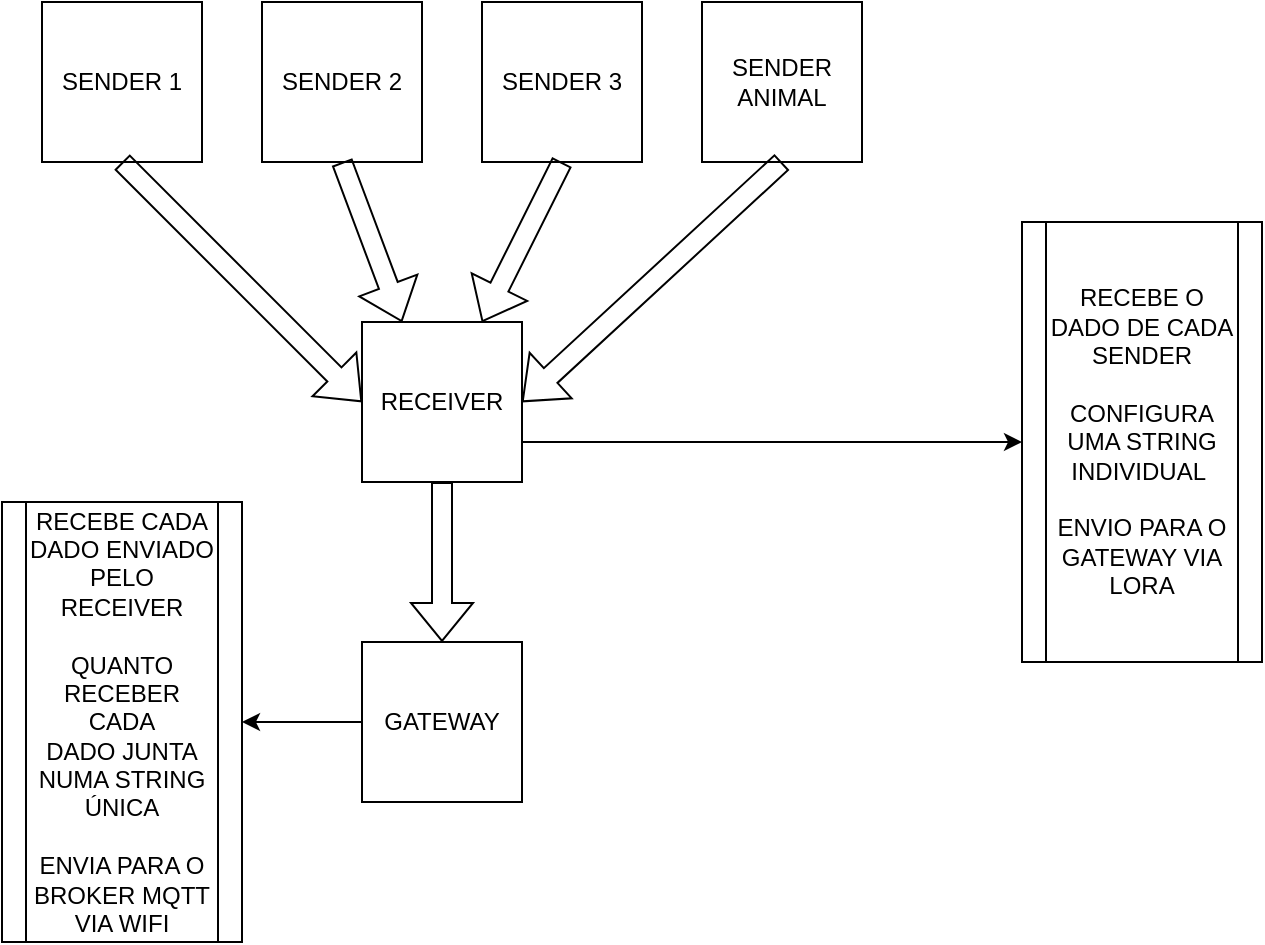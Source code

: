 <mxfile version="24.8.3">
  <diagram name="Página-1" id="QOpxTufv3usNSbVPgcsH">
    <mxGraphModel dx="1009" dy="586" grid="1" gridSize="10" guides="1" tooltips="1" connect="1" arrows="1" fold="1" page="1" pageScale="1" pageWidth="827" pageHeight="1169" math="0" shadow="0">
      <root>
        <mxCell id="0" />
        <mxCell id="1" parent="0" />
        <mxCell id="vW3I8cVeebGqOr11pYuI-1" value="SENDER 1" style="whiteSpace=wrap;html=1;aspect=fixed;" vertex="1" parent="1">
          <mxGeometry x="40" y="80" width="80" height="80" as="geometry" />
        </mxCell>
        <mxCell id="vW3I8cVeebGqOr11pYuI-2" value="SENDER 2" style="whiteSpace=wrap;html=1;aspect=fixed;" vertex="1" parent="1">
          <mxGeometry x="150" y="80" width="80" height="80" as="geometry" />
        </mxCell>
        <mxCell id="vW3I8cVeebGqOr11pYuI-3" value="SENDER 3" style="whiteSpace=wrap;html=1;aspect=fixed;" vertex="1" parent="1">
          <mxGeometry x="260" y="80" width="80" height="80" as="geometry" />
        </mxCell>
        <mxCell id="vW3I8cVeebGqOr11pYuI-4" value="SENDER ANIMAL" style="whiteSpace=wrap;html=1;aspect=fixed;" vertex="1" parent="1">
          <mxGeometry x="370" y="80" width="80" height="80" as="geometry" />
        </mxCell>
        <mxCell id="vW3I8cVeebGqOr11pYuI-5" value="RECEIVER" style="whiteSpace=wrap;html=1;aspect=fixed;" vertex="1" parent="1">
          <mxGeometry x="200" y="240" width="80" height="80" as="geometry" />
        </mxCell>
        <mxCell id="vW3I8cVeebGqOr11pYuI-6" value="" style="shape=flexArrow;endArrow=classic;html=1;rounded=0;exitX=0.5;exitY=1;exitDx=0;exitDy=0;entryX=0;entryY=0.5;entryDx=0;entryDy=0;" edge="1" parent="1" source="vW3I8cVeebGqOr11pYuI-1" target="vW3I8cVeebGqOr11pYuI-5">
          <mxGeometry width="50" height="50" relative="1" as="geometry">
            <mxPoint x="390" y="330" as="sourcePoint" />
            <mxPoint x="440" y="280" as="targetPoint" />
          </mxGeometry>
        </mxCell>
        <mxCell id="vW3I8cVeebGqOr11pYuI-7" value="" style="shape=flexArrow;endArrow=classic;html=1;rounded=0;exitX=0.5;exitY=1;exitDx=0;exitDy=0;entryX=0.25;entryY=0;entryDx=0;entryDy=0;" edge="1" parent="1" source="vW3I8cVeebGqOr11pYuI-2" target="vW3I8cVeebGqOr11pYuI-5">
          <mxGeometry width="50" height="50" relative="1" as="geometry">
            <mxPoint x="390" y="330" as="sourcePoint" />
            <mxPoint x="440" y="280" as="targetPoint" />
          </mxGeometry>
        </mxCell>
        <mxCell id="vW3I8cVeebGqOr11pYuI-8" value="" style="shape=flexArrow;endArrow=classic;html=1;rounded=0;exitX=0.5;exitY=1;exitDx=0;exitDy=0;entryX=0.75;entryY=0;entryDx=0;entryDy=0;" edge="1" parent="1" source="vW3I8cVeebGqOr11pYuI-3" target="vW3I8cVeebGqOr11pYuI-5">
          <mxGeometry width="50" height="50" relative="1" as="geometry">
            <mxPoint x="390" y="330" as="sourcePoint" />
            <mxPoint x="440" y="280" as="targetPoint" />
          </mxGeometry>
        </mxCell>
        <mxCell id="vW3I8cVeebGqOr11pYuI-9" value="" style="shape=flexArrow;endArrow=classic;html=1;rounded=0;exitX=0.5;exitY=1;exitDx=0;exitDy=0;entryX=1;entryY=0.5;entryDx=0;entryDy=0;" edge="1" parent="1" source="vW3I8cVeebGqOr11pYuI-4" target="vW3I8cVeebGqOr11pYuI-5">
          <mxGeometry width="50" height="50" relative="1" as="geometry">
            <mxPoint x="390" y="330" as="sourcePoint" />
            <mxPoint x="440" y="280" as="targetPoint" />
          </mxGeometry>
        </mxCell>
        <mxCell id="vW3I8cVeebGqOr11pYuI-10" value="GATEWAY" style="whiteSpace=wrap;html=1;aspect=fixed;" vertex="1" parent="1">
          <mxGeometry x="200" y="400" width="80" height="80" as="geometry" />
        </mxCell>
        <mxCell id="vW3I8cVeebGqOr11pYuI-11" value="" style="shape=flexArrow;endArrow=classic;html=1;rounded=0;exitX=0.5;exitY=1;exitDx=0;exitDy=0;entryX=0.5;entryY=0;entryDx=0;entryDy=0;" edge="1" parent="1" source="vW3I8cVeebGqOr11pYuI-5" target="vW3I8cVeebGqOr11pYuI-10">
          <mxGeometry width="50" height="50" relative="1" as="geometry">
            <mxPoint x="390" y="330" as="sourcePoint" />
            <mxPoint x="440" y="280" as="targetPoint" />
          </mxGeometry>
        </mxCell>
        <mxCell id="vW3I8cVeebGqOr11pYuI-12" value="" style="endArrow=classic;html=1;rounded=0;exitX=1;exitY=0.75;exitDx=0;exitDy=0;entryX=0;entryY=0.5;entryDx=0;entryDy=0;" edge="1" parent="1" source="vW3I8cVeebGqOr11pYuI-5" target="vW3I8cVeebGqOr11pYuI-13">
          <mxGeometry width="50" height="50" relative="1" as="geometry">
            <mxPoint x="390" y="330" as="sourcePoint" />
            <mxPoint x="410" y="310" as="targetPoint" />
          </mxGeometry>
        </mxCell>
        <mxCell id="vW3I8cVeebGqOr11pYuI-13" value="RECEBE O DADO DE CADA SENDER&lt;br&gt;&lt;br&gt;CONFIGURA UMA STRING INDIVIDUAL&amp;nbsp;&lt;div&gt;&lt;br&gt;&lt;/div&gt;&lt;div&gt;ENVIO PARA O GATEWAY VIA LORA&lt;/div&gt;" style="shape=process;whiteSpace=wrap;html=1;backgroundOutline=1;" vertex="1" parent="1">
          <mxGeometry x="530" y="190" width="120" height="220" as="geometry" />
        </mxCell>
        <mxCell id="vW3I8cVeebGqOr11pYuI-16" value="" style="endArrow=classic;html=1;rounded=0;exitX=0;exitY=0.5;exitDx=0;exitDy=0;entryX=1;entryY=0.5;entryDx=0;entryDy=0;" edge="1" parent="1" target="vW3I8cVeebGqOr11pYuI-17" source="vW3I8cVeebGqOr11pYuI-10">
          <mxGeometry width="50" height="50" relative="1" as="geometry">
            <mxPoint x="115" y="450" as="sourcePoint" />
            <mxPoint x="570" y="470" as="targetPoint" />
          </mxGeometry>
        </mxCell>
        <mxCell id="vW3I8cVeebGqOr11pYuI-17" value="RECEBE CADA DADO ENVIADO PELO RECEIVER&lt;div&gt;&lt;br&gt;&lt;/div&gt;&lt;div&gt;QUANTO RECEBER CADA DADO&amp;nbsp;&lt;span style=&quot;background-color: initial;&quot;&gt;JUNTA NUMA STRING ÚNICA&lt;/span&gt;&lt;div&gt;&lt;br&gt;&lt;/div&gt;&lt;div&gt;ENVIA PARA O BROKER MQTT VIA WIFI&lt;/div&gt;&lt;/div&gt;" style="shape=process;whiteSpace=wrap;html=1;backgroundOutline=1;" vertex="1" parent="1">
          <mxGeometry x="20" y="330" width="120" height="220" as="geometry" />
        </mxCell>
      </root>
    </mxGraphModel>
  </diagram>
</mxfile>
